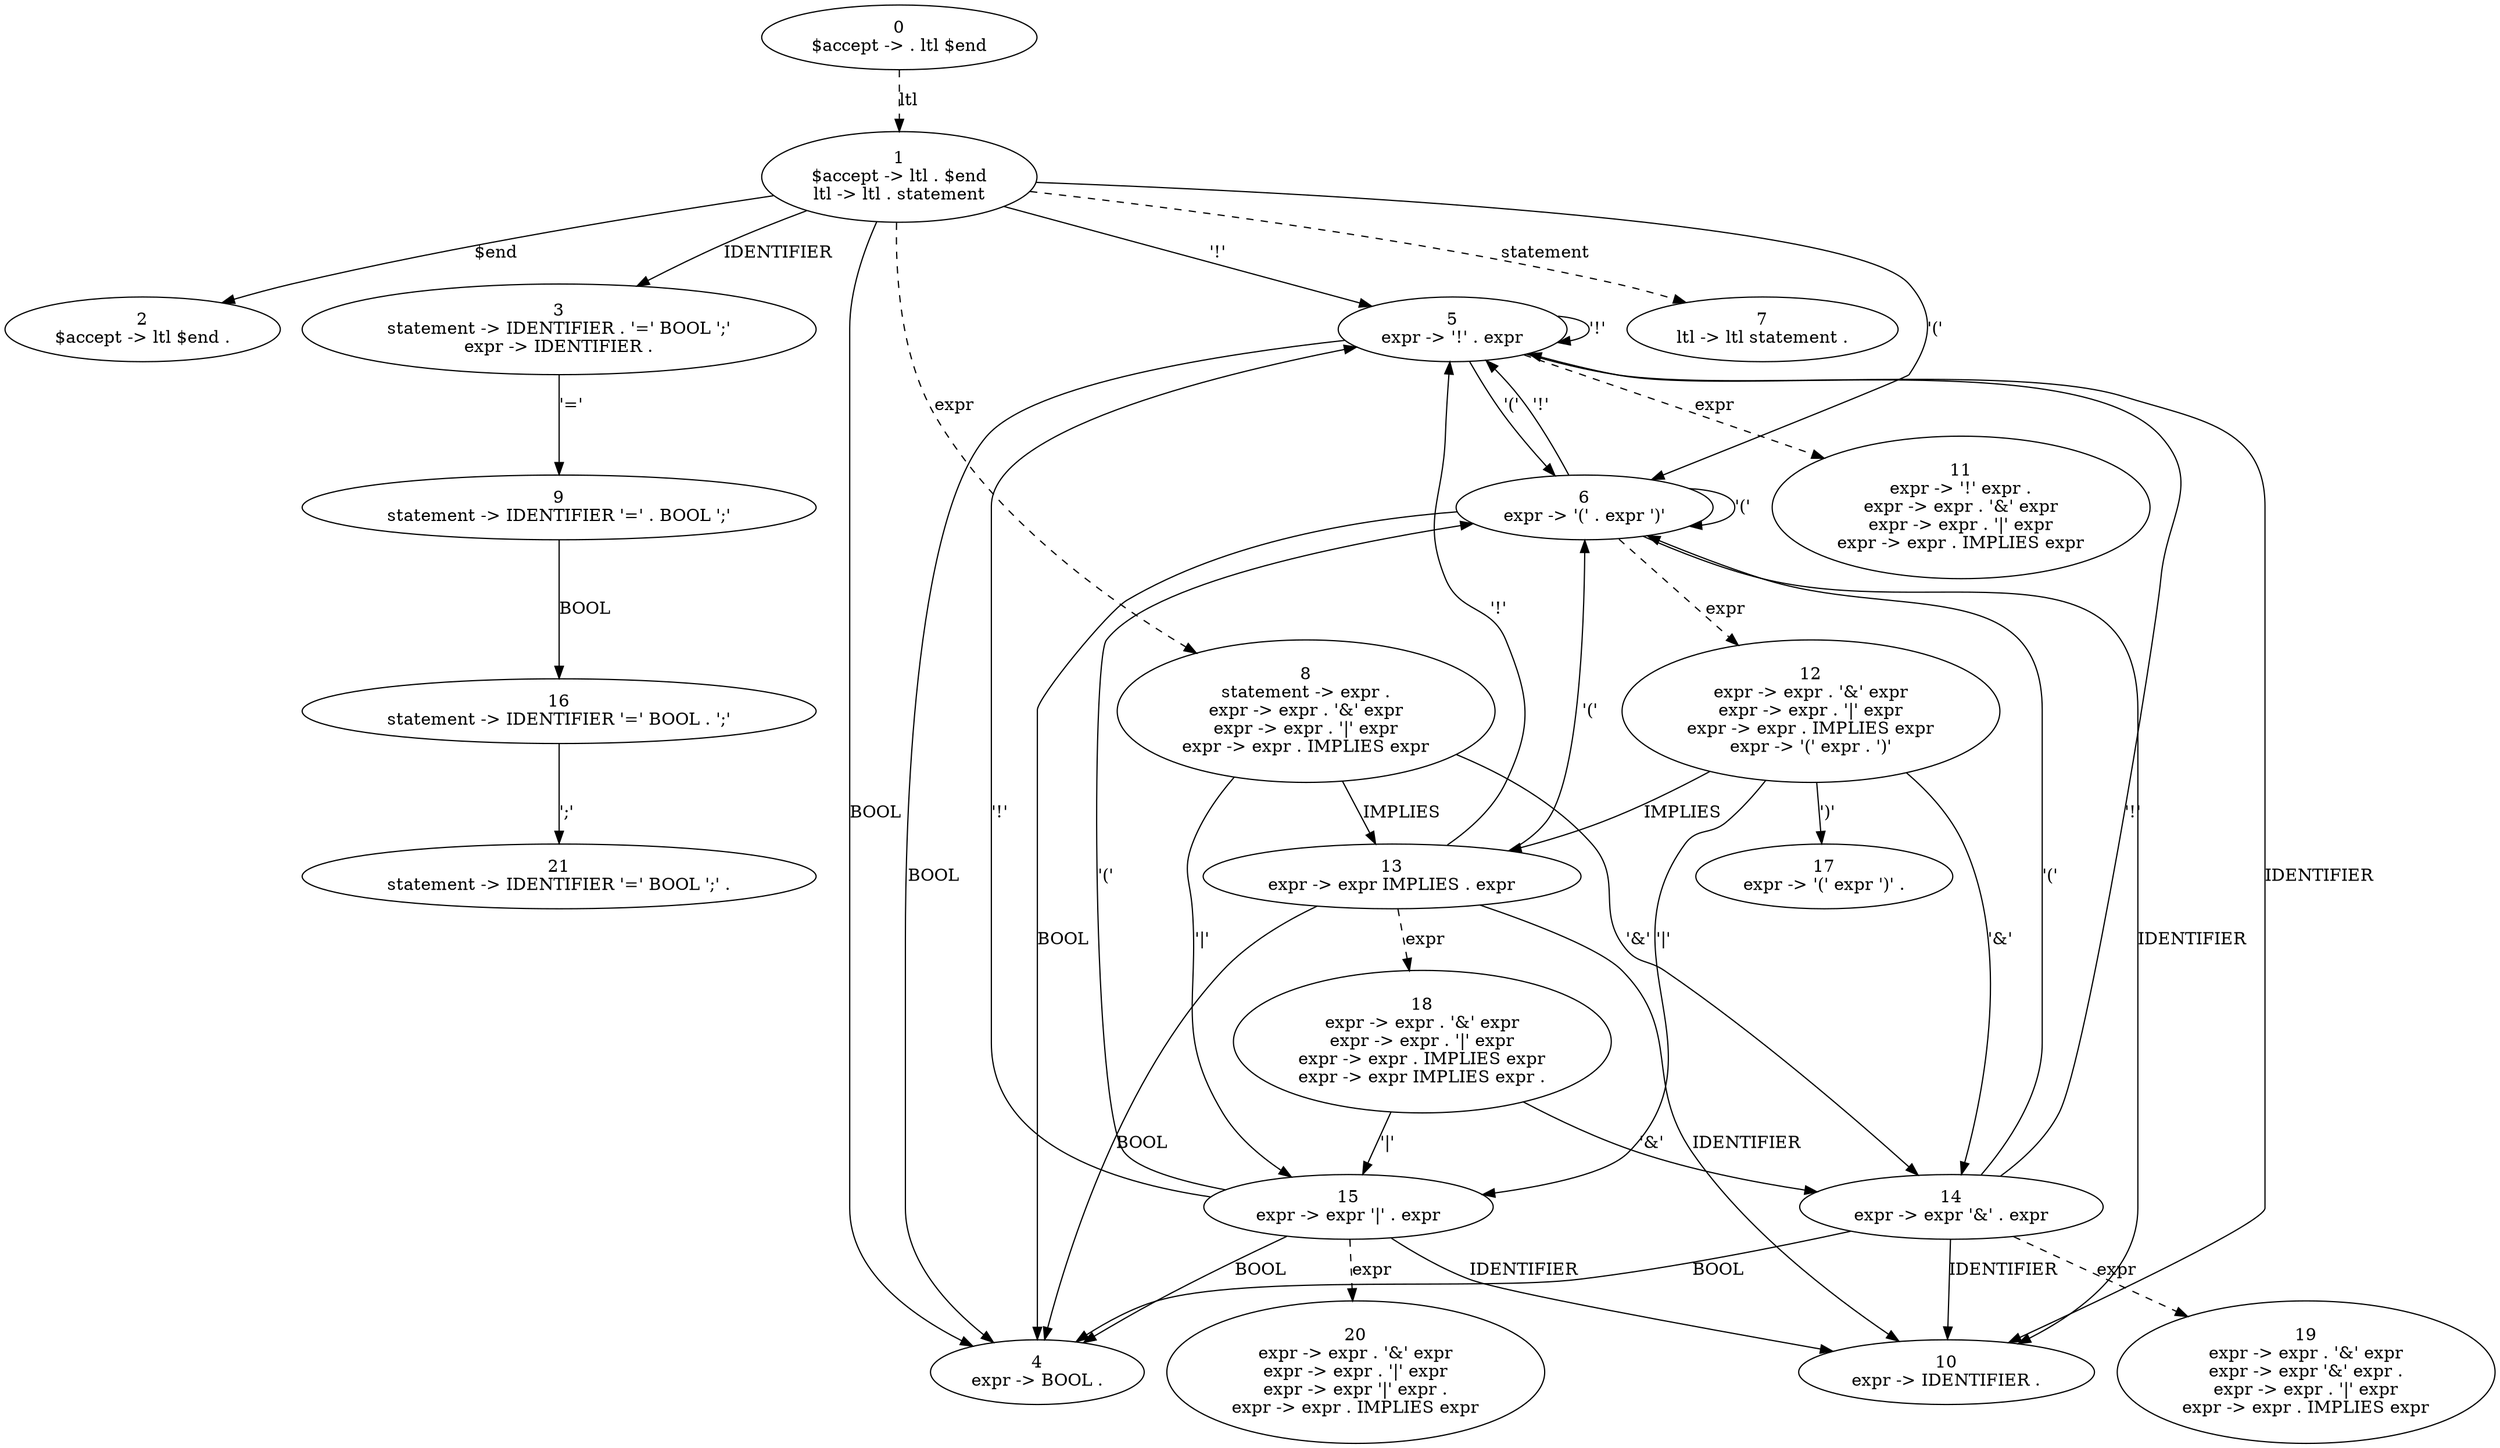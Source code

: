 // Generated by GNU Bison 2.5.
// Report bugs to <bug-bison@gnu.org>.
// Home page: <http://www.gnu.org/software/bison/>.

digraph "ltl.y"
{
  0 [label="0\n$accept -> . ltl $end"]
  0 -> 1 [style=dashed label="ltl"]
  1 [label="1\n$accept -> ltl . $end\nltl -> ltl . statement"]
  1 -> 2 [style=solid label="$end"]
  1 -> 3 [style=solid label="IDENTIFIER"]
  1 -> 4 [style=solid label="BOOL"]
  1 -> 5 [style=solid label="'!'"]
  1 -> 6 [style=solid label="'('"]
  1 -> 7 [style=dashed label="statement"]
  1 -> 8 [style=dashed label="expr"]
  2 [label="2\n$accept -> ltl $end ."]
  3 [label="3\nstatement -> IDENTIFIER . '=' BOOL ';'\nexpr -> IDENTIFIER ."]
  3 -> 9 [style=solid label="'='"]
  4 [label="4\nexpr -> BOOL ."]
  5 [label="5\nexpr -> '!' . expr"]
  5 -> 10 [style=solid label="IDENTIFIER"]
  5 -> 4 [style=solid label="BOOL"]
  5 -> 5 [style=solid label="'!'"]
  5 -> 6 [style=solid label="'('"]
  5 -> 11 [style=dashed label="expr"]
  6 [label="6\nexpr -> '(' . expr ')'"]
  6 -> 10 [style=solid label="IDENTIFIER"]
  6 -> 4 [style=solid label="BOOL"]
  6 -> 5 [style=solid label="'!'"]
  6 -> 6 [style=solid label="'('"]
  6 -> 12 [style=dashed label="expr"]
  7 [label="7\nltl -> ltl statement ."]
  8 [label="8\nstatement -> expr .\nexpr -> expr . '&' expr\nexpr -> expr . '|' expr\nexpr -> expr . IMPLIES expr"]
  8 -> 13 [style=solid label="IMPLIES"]
  8 -> 14 [style=solid label="'&'"]
  8 -> 15 [style=solid label="'|'"]
  9 [label="9\nstatement -> IDENTIFIER '=' . BOOL ';'"]
  9 -> 16 [style=solid label="BOOL"]
  10 [label="10\nexpr -> IDENTIFIER ."]
  11 [label="11\nexpr -> '!' expr .\nexpr -> expr . '&' expr\nexpr -> expr . '|' expr\nexpr -> expr . IMPLIES expr"]
  12 [label="12\nexpr -> expr . '&' expr\nexpr -> expr . '|' expr\nexpr -> expr . IMPLIES expr\nexpr -> '(' expr . ')'"]
  12 -> 13 [style=solid label="IMPLIES"]
  12 -> 14 [style=solid label="'&'"]
  12 -> 15 [style=solid label="'|'"]
  12 -> 17 [style=solid label="')'"]
  13 [label="13\nexpr -> expr IMPLIES . expr"]
  13 -> 10 [style=solid label="IDENTIFIER"]
  13 -> 4 [style=solid label="BOOL"]
  13 -> 5 [style=solid label="'!'"]
  13 -> 6 [style=solid label="'('"]
  13 -> 18 [style=dashed label="expr"]
  14 [label="14\nexpr -> expr '&' . expr"]
  14 -> 10 [style=solid label="IDENTIFIER"]
  14 -> 4 [style=solid label="BOOL"]
  14 -> 5 [style=solid label="'!'"]
  14 -> 6 [style=solid label="'('"]
  14 -> 19 [style=dashed label="expr"]
  15 [label="15\nexpr -> expr '|' . expr"]
  15 -> 10 [style=solid label="IDENTIFIER"]
  15 -> 4 [style=solid label="BOOL"]
  15 -> 5 [style=solid label="'!'"]
  15 -> 6 [style=solid label="'('"]
  15 -> 20 [style=dashed label="expr"]
  16 [label="16\nstatement -> IDENTIFIER '=' BOOL . ';'"]
  16 -> 21 [style=solid label="';'"]
  17 [label="17\nexpr -> '(' expr ')' ."]
  18 [label="18\nexpr -> expr . '&' expr\nexpr -> expr . '|' expr\nexpr -> expr . IMPLIES expr\nexpr -> expr IMPLIES expr ."]
  18 -> 14 [style=solid label="'&'"]
  18 -> 15 [style=solid label="'|'"]
  19 [label="19\nexpr -> expr . '&' expr\nexpr -> expr '&' expr .\nexpr -> expr . '|' expr\nexpr -> expr . IMPLIES expr"]
  20 [label="20\nexpr -> expr . '&' expr\nexpr -> expr . '|' expr\nexpr -> expr '|' expr .\nexpr -> expr . IMPLIES expr"]
  21 [label="21\nstatement -> IDENTIFIER '=' BOOL ';' ."]
}
